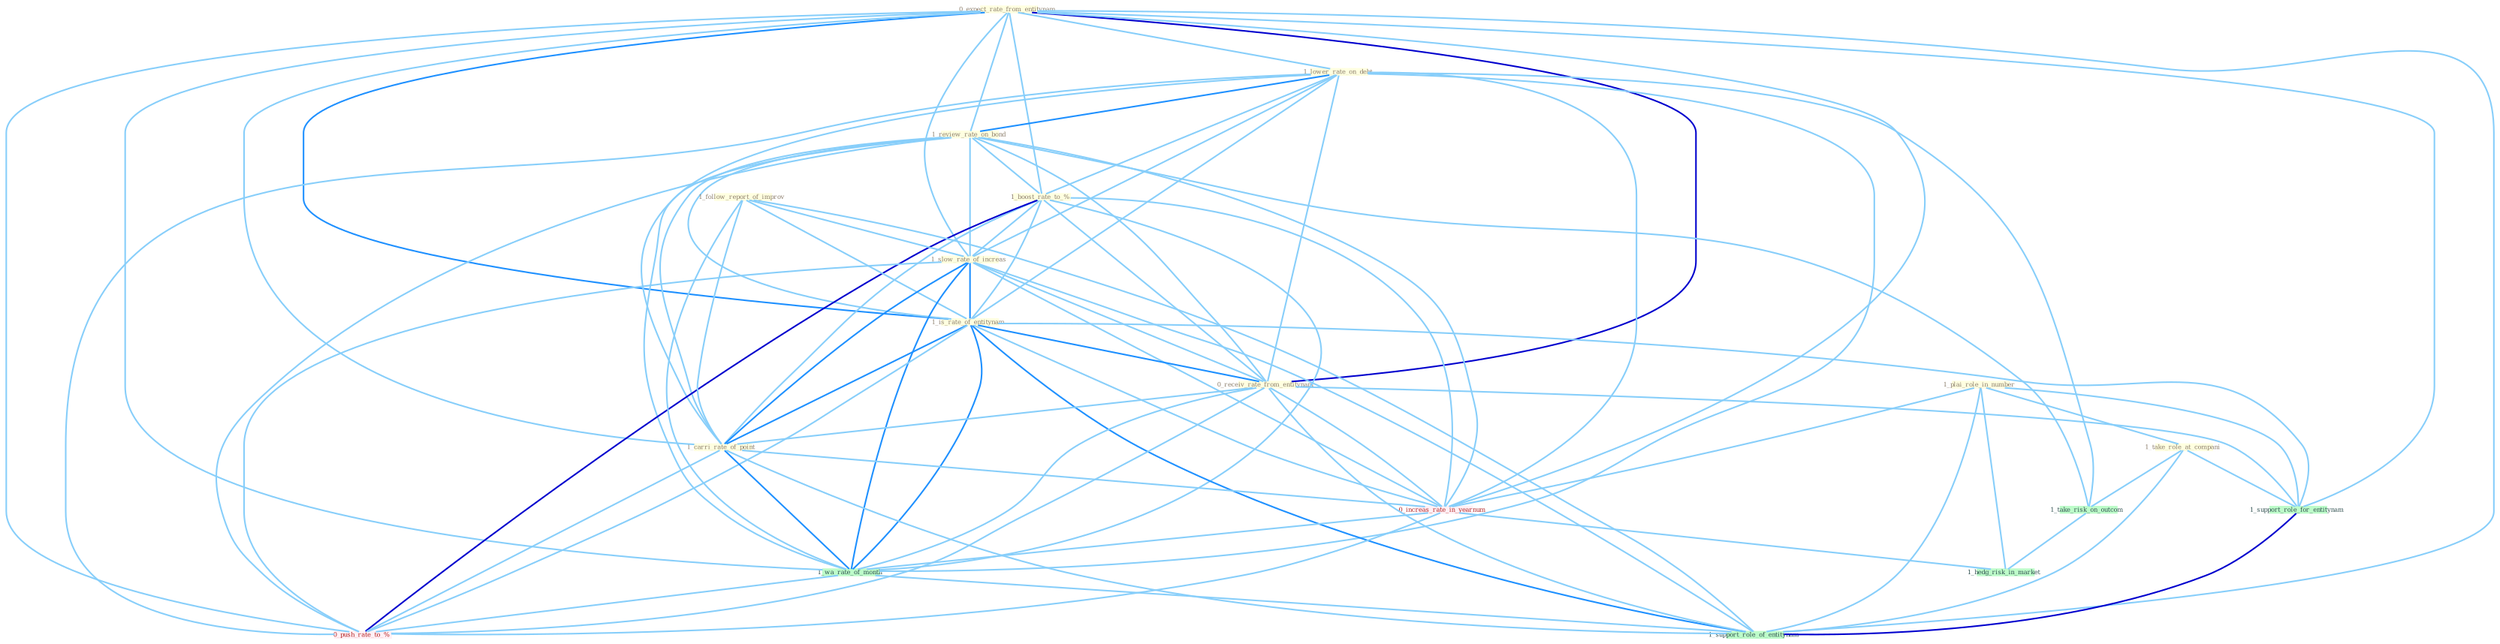 Graph G{ 
    node
    [shape=polygon,style=filled,width=.5,height=.06,color="#BDFCC9",fixedsize=true,fontsize=4,
    fontcolor="#2f4f4f"];
    {node
    [color="#ffffe0", fontcolor="#8b7d6b"] "0_expect_rate_from_entitynam " "1_lower_rate_on_debt " "1_review_rate_on_bond " "1_plai_role_in_number " "1_boost_rate_to_% " "1_follow_report_of_improv " "1_slow_rate_of_increas " "1_is_rate_of_entitynam " "1_take_role_at_compani " "0_receiv_rate_from_entitynam " "1_carri_rate_of_point "}
{node [color="#fff0f5", fontcolor="#b22222"] "0_increas_rate_in_yearnum " "0_push_rate_to_% "}
edge [color="#B0E2FF"];

	"0_expect_rate_from_entitynam " -- "1_lower_rate_on_debt " [w="1", color="#87cefa" ];
	"0_expect_rate_from_entitynam " -- "1_review_rate_on_bond " [w="1", color="#87cefa" ];
	"0_expect_rate_from_entitynam " -- "1_boost_rate_to_% " [w="1", color="#87cefa" ];
	"0_expect_rate_from_entitynam " -- "1_slow_rate_of_increas " [w="1", color="#87cefa" ];
	"0_expect_rate_from_entitynam " -- "1_is_rate_of_entitynam " [w="2", color="#1e90ff" , len=0.8];
	"0_expect_rate_from_entitynam " -- "0_receiv_rate_from_entitynam " [w="3", color="#0000cd" , len=0.6];
	"0_expect_rate_from_entitynam " -- "1_carri_rate_of_point " [w="1", color="#87cefa" ];
	"0_expect_rate_from_entitynam " -- "0_increas_rate_in_yearnum " [w="1", color="#87cefa" ];
	"0_expect_rate_from_entitynam " -- "1_wa_rate_of_month " [w="1", color="#87cefa" ];
	"0_expect_rate_from_entitynam " -- "1_support_role_for_entitynam " [w="1", color="#87cefa" ];
	"0_expect_rate_from_entitynam " -- "0_push_rate_to_% " [w="1", color="#87cefa" ];
	"0_expect_rate_from_entitynam " -- "1_support_role_of_entitynam " [w="1", color="#87cefa" ];
	"1_lower_rate_on_debt " -- "1_review_rate_on_bond " [w="2", color="#1e90ff" , len=0.8];
	"1_lower_rate_on_debt " -- "1_boost_rate_to_% " [w="1", color="#87cefa" ];
	"1_lower_rate_on_debt " -- "1_slow_rate_of_increas " [w="1", color="#87cefa" ];
	"1_lower_rate_on_debt " -- "1_is_rate_of_entitynam " [w="1", color="#87cefa" ];
	"1_lower_rate_on_debt " -- "0_receiv_rate_from_entitynam " [w="1", color="#87cefa" ];
	"1_lower_rate_on_debt " -- "1_carri_rate_of_point " [w="1", color="#87cefa" ];
	"1_lower_rate_on_debt " -- "0_increas_rate_in_yearnum " [w="1", color="#87cefa" ];
	"1_lower_rate_on_debt " -- "1_wa_rate_of_month " [w="1", color="#87cefa" ];
	"1_lower_rate_on_debt " -- "1_take_risk_on_outcom " [w="1", color="#87cefa" ];
	"1_lower_rate_on_debt " -- "0_push_rate_to_% " [w="1", color="#87cefa" ];
	"1_review_rate_on_bond " -- "1_boost_rate_to_% " [w="1", color="#87cefa" ];
	"1_review_rate_on_bond " -- "1_slow_rate_of_increas " [w="1", color="#87cefa" ];
	"1_review_rate_on_bond " -- "1_is_rate_of_entitynam " [w="1", color="#87cefa" ];
	"1_review_rate_on_bond " -- "0_receiv_rate_from_entitynam " [w="1", color="#87cefa" ];
	"1_review_rate_on_bond " -- "1_carri_rate_of_point " [w="1", color="#87cefa" ];
	"1_review_rate_on_bond " -- "0_increas_rate_in_yearnum " [w="1", color="#87cefa" ];
	"1_review_rate_on_bond " -- "1_wa_rate_of_month " [w="1", color="#87cefa" ];
	"1_review_rate_on_bond " -- "1_take_risk_on_outcom " [w="1", color="#87cefa" ];
	"1_review_rate_on_bond " -- "0_push_rate_to_% " [w="1", color="#87cefa" ];
	"1_plai_role_in_number " -- "1_take_role_at_compani " [w="1", color="#87cefa" ];
	"1_plai_role_in_number " -- "0_increas_rate_in_yearnum " [w="1", color="#87cefa" ];
	"1_plai_role_in_number " -- "1_support_role_for_entitynam " [w="1", color="#87cefa" ];
	"1_plai_role_in_number " -- "1_support_role_of_entitynam " [w="1", color="#87cefa" ];
	"1_plai_role_in_number " -- "1_hedg_risk_in_market " [w="1", color="#87cefa" ];
	"1_boost_rate_to_% " -- "1_slow_rate_of_increas " [w="1", color="#87cefa" ];
	"1_boost_rate_to_% " -- "1_is_rate_of_entitynam " [w="1", color="#87cefa" ];
	"1_boost_rate_to_% " -- "0_receiv_rate_from_entitynam " [w="1", color="#87cefa" ];
	"1_boost_rate_to_% " -- "1_carri_rate_of_point " [w="1", color="#87cefa" ];
	"1_boost_rate_to_% " -- "0_increas_rate_in_yearnum " [w="1", color="#87cefa" ];
	"1_boost_rate_to_% " -- "1_wa_rate_of_month " [w="1", color="#87cefa" ];
	"1_boost_rate_to_% " -- "0_push_rate_to_% " [w="3", color="#0000cd" , len=0.6];
	"1_follow_report_of_improv " -- "1_slow_rate_of_increas " [w="1", color="#87cefa" ];
	"1_follow_report_of_improv " -- "1_is_rate_of_entitynam " [w="1", color="#87cefa" ];
	"1_follow_report_of_improv " -- "1_carri_rate_of_point " [w="1", color="#87cefa" ];
	"1_follow_report_of_improv " -- "1_wa_rate_of_month " [w="1", color="#87cefa" ];
	"1_follow_report_of_improv " -- "1_support_role_of_entitynam " [w="1", color="#87cefa" ];
	"1_slow_rate_of_increas " -- "1_is_rate_of_entitynam " [w="2", color="#1e90ff" , len=0.8];
	"1_slow_rate_of_increas " -- "0_receiv_rate_from_entitynam " [w="1", color="#87cefa" ];
	"1_slow_rate_of_increas " -- "1_carri_rate_of_point " [w="2", color="#1e90ff" , len=0.8];
	"1_slow_rate_of_increas " -- "0_increas_rate_in_yearnum " [w="1", color="#87cefa" ];
	"1_slow_rate_of_increas " -- "1_wa_rate_of_month " [w="2", color="#1e90ff" , len=0.8];
	"1_slow_rate_of_increas " -- "0_push_rate_to_% " [w="1", color="#87cefa" ];
	"1_slow_rate_of_increas " -- "1_support_role_of_entitynam " [w="1", color="#87cefa" ];
	"1_is_rate_of_entitynam " -- "0_receiv_rate_from_entitynam " [w="2", color="#1e90ff" , len=0.8];
	"1_is_rate_of_entitynam " -- "1_carri_rate_of_point " [w="2", color="#1e90ff" , len=0.8];
	"1_is_rate_of_entitynam " -- "0_increas_rate_in_yearnum " [w="1", color="#87cefa" ];
	"1_is_rate_of_entitynam " -- "1_wa_rate_of_month " [w="2", color="#1e90ff" , len=0.8];
	"1_is_rate_of_entitynam " -- "1_support_role_for_entitynam " [w="1", color="#87cefa" ];
	"1_is_rate_of_entitynam " -- "0_push_rate_to_% " [w="1", color="#87cefa" ];
	"1_is_rate_of_entitynam " -- "1_support_role_of_entitynam " [w="2", color="#1e90ff" , len=0.8];
	"1_take_role_at_compani " -- "1_support_role_for_entitynam " [w="1", color="#87cefa" ];
	"1_take_role_at_compani " -- "1_take_risk_on_outcom " [w="1", color="#87cefa" ];
	"1_take_role_at_compani " -- "1_support_role_of_entitynam " [w="1", color="#87cefa" ];
	"0_receiv_rate_from_entitynam " -- "1_carri_rate_of_point " [w="1", color="#87cefa" ];
	"0_receiv_rate_from_entitynam " -- "0_increas_rate_in_yearnum " [w="1", color="#87cefa" ];
	"0_receiv_rate_from_entitynam " -- "1_wa_rate_of_month " [w="1", color="#87cefa" ];
	"0_receiv_rate_from_entitynam " -- "1_support_role_for_entitynam " [w="1", color="#87cefa" ];
	"0_receiv_rate_from_entitynam " -- "0_push_rate_to_% " [w="1", color="#87cefa" ];
	"0_receiv_rate_from_entitynam " -- "1_support_role_of_entitynam " [w="1", color="#87cefa" ];
	"1_carri_rate_of_point " -- "0_increas_rate_in_yearnum " [w="1", color="#87cefa" ];
	"1_carri_rate_of_point " -- "1_wa_rate_of_month " [w="2", color="#1e90ff" , len=0.8];
	"1_carri_rate_of_point " -- "0_push_rate_to_% " [w="1", color="#87cefa" ];
	"1_carri_rate_of_point " -- "1_support_role_of_entitynam " [w="1", color="#87cefa" ];
	"0_increas_rate_in_yearnum " -- "1_wa_rate_of_month " [w="1", color="#87cefa" ];
	"0_increas_rate_in_yearnum " -- "0_push_rate_to_% " [w="1", color="#87cefa" ];
	"0_increas_rate_in_yearnum " -- "1_hedg_risk_in_market " [w="1", color="#87cefa" ];
	"1_wa_rate_of_month " -- "0_push_rate_to_% " [w="1", color="#87cefa" ];
	"1_wa_rate_of_month " -- "1_support_role_of_entitynam " [w="1", color="#87cefa" ];
	"1_support_role_for_entitynam " -- "1_support_role_of_entitynam " [w="3", color="#0000cd" , len=0.6];
	"1_take_risk_on_outcom " -- "1_hedg_risk_in_market " [w="1", color="#87cefa" ];
}